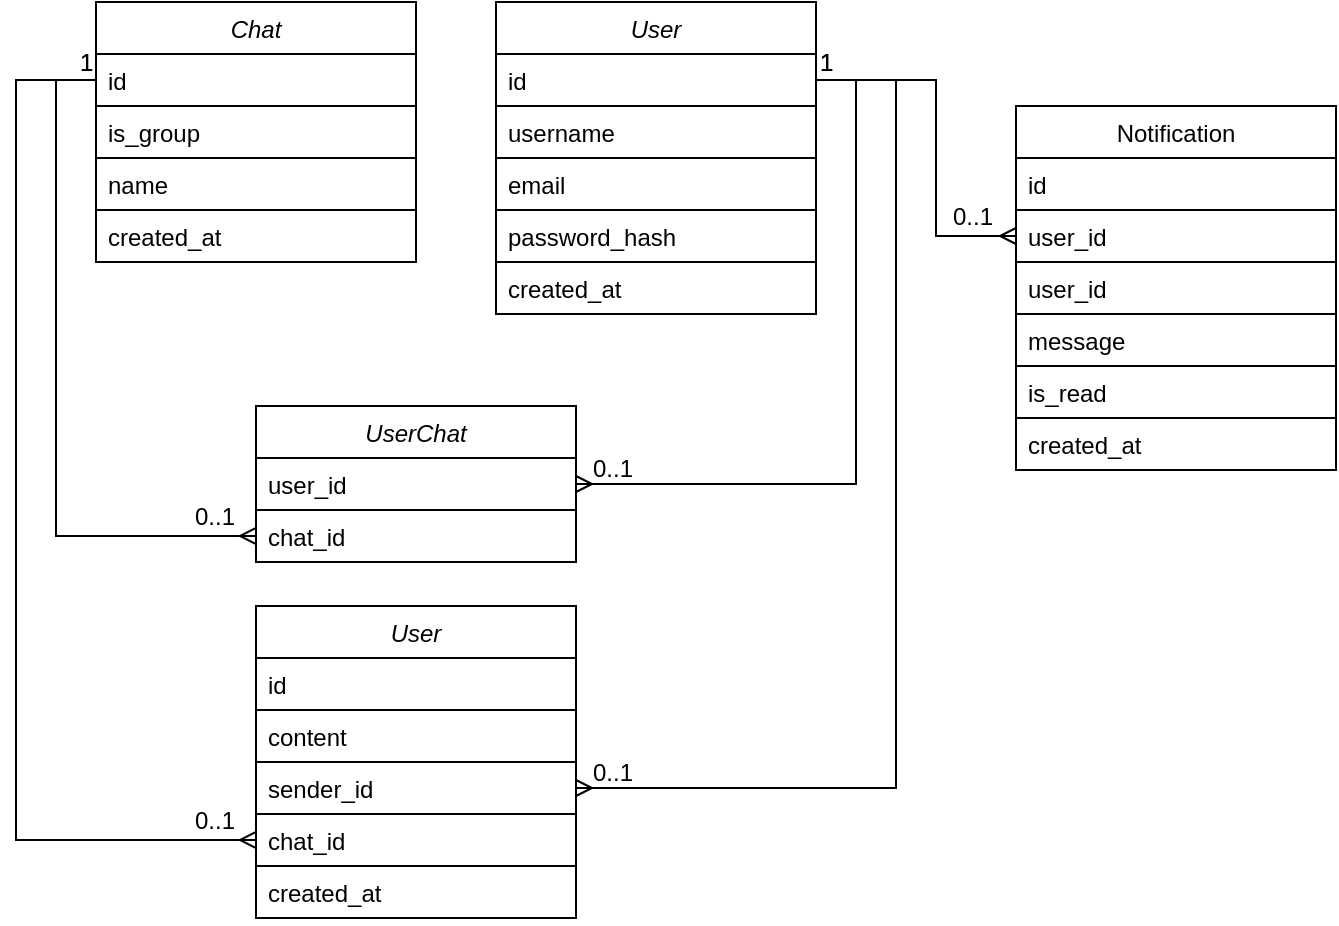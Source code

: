 <mxfile version="26.1.1">
  <diagram id="C5RBs43oDa-KdzZeNtuy" name="Page-1">
    <mxGraphModel dx="1018" dy="648" grid="1" gridSize="10" guides="1" tooltips="1" connect="1" arrows="1" fold="1" page="1" pageScale="1" pageWidth="827" pageHeight="1169" math="0" shadow="0">
      <root>
        <mxCell id="WIyWlLk6GJQsqaUBKTNV-0" />
        <mxCell id="WIyWlLk6GJQsqaUBKTNV-1" parent="WIyWlLk6GJQsqaUBKTNV-0" />
        <mxCell id="zkfFHV4jXpPFQw0GAbJ--0" value="User" style="swimlane;fontStyle=2;align=center;verticalAlign=top;childLayout=stackLayout;horizontal=1;startSize=26;horizontalStack=0;resizeParent=1;resizeLast=0;collapsible=1;marginBottom=0;rounded=0;shadow=0;strokeWidth=1;" parent="WIyWlLk6GJQsqaUBKTNV-1" vertex="1">
          <mxGeometry x="280" y="78" width="160" height="156" as="geometry">
            <mxRectangle x="220" y="100" width="160" height="26" as="alternateBounds" />
          </mxGeometry>
        </mxCell>
        <mxCell id="zkfFHV4jXpPFQw0GAbJ--1" value="id" style="text;align=left;verticalAlign=top;spacingLeft=4;spacingRight=4;overflow=hidden;rotatable=0;points=[[0,0.5],[1,0.5]];portConstraint=eastwest;strokeColor=default;" parent="zkfFHV4jXpPFQw0GAbJ--0" vertex="1">
          <mxGeometry y="26" width="160" height="26" as="geometry" />
        </mxCell>
        <mxCell id="zkfFHV4jXpPFQw0GAbJ--3" value="username" style="text;align=left;verticalAlign=top;spacingLeft=4;spacingRight=4;overflow=hidden;rotatable=0;points=[[0,0.5],[1,0.5]];portConstraint=eastwest;rounded=0;shadow=0;html=0;strokeColor=default;" parent="zkfFHV4jXpPFQw0GAbJ--0" vertex="1">
          <mxGeometry y="52" width="160" height="26" as="geometry" />
        </mxCell>
        <mxCell id="zkfFHV4jXpPFQw0GAbJ--5" value="email" style="text;align=left;verticalAlign=top;spacingLeft=4;spacingRight=4;overflow=hidden;rotatable=0;points=[[0,0.5],[1,0.5]];portConstraint=eastwest;strokeColor=default;" parent="zkfFHV4jXpPFQw0GAbJ--0" vertex="1">
          <mxGeometry y="78" width="160" height="26" as="geometry" />
        </mxCell>
        <mxCell id="Enocli443wZB75-p6y-K-0" value="password_hash" style="text;align=left;verticalAlign=top;spacingLeft=4;spacingRight=4;overflow=hidden;rotatable=0;points=[[0,0.5],[1,0.5]];portConstraint=eastwest;strokeColor=default;" vertex="1" parent="zkfFHV4jXpPFQw0GAbJ--0">
          <mxGeometry y="104" width="160" height="26" as="geometry" />
        </mxCell>
        <mxCell id="zkfFHV4jXpPFQw0GAbJ--2" value="created_at" style="text;align=left;verticalAlign=top;spacingLeft=4;spacingRight=4;overflow=hidden;rotatable=0;points=[[0,0.5],[1,0.5]];portConstraint=eastwest;rounded=0;shadow=0;html=0;strokeColor=default;" parent="zkfFHV4jXpPFQw0GAbJ--0" vertex="1">
          <mxGeometry y="130" width="160" height="26" as="geometry" />
        </mxCell>
        <mxCell id="zkfFHV4jXpPFQw0GAbJ--17" value="Notification" style="swimlane;fontStyle=0;align=center;verticalAlign=top;childLayout=stackLayout;horizontal=1;startSize=26;horizontalStack=0;resizeParent=1;resizeLast=0;collapsible=1;marginBottom=0;rounded=0;shadow=0;strokeWidth=1;" parent="WIyWlLk6GJQsqaUBKTNV-1" vertex="1">
          <mxGeometry x="540" y="130" width="160" height="182" as="geometry">
            <mxRectangle x="550" y="140" width="160" height="26" as="alternateBounds" />
          </mxGeometry>
        </mxCell>
        <mxCell id="zkfFHV4jXpPFQw0GAbJ--18" value="id" style="text;align=left;verticalAlign=top;spacingLeft=4;spacingRight=4;overflow=hidden;rotatable=0;points=[[0,0.5],[1,0.5]];portConstraint=eastwest;strokeColor=default;" parent="zkfFHV4jXpPFQw0GAbJ--17" vertex="1">
          <mxGeometry y="26" width="160" height="26" as="geometry" />
        </mxCell>
        <mxCell id="Enocli443wZB75-p6y-K-4" value="user_id" style="text;align=left;verticalAlign=top;spacingLeft=4;spacingRight=4;overflow=hidden;rotatable=0;points=[[0,0.5],[1,0.5]];portConstraint=eastwest;rounded=0;shadow=0;html=0;strokeColor=default;" vertex="1" parent="zkfFHV4jXpPFQw0GAbJ--17">
          <mxGeometry y="52" width="160" height="26" as="geometry" />
        </mxCell>
        <mxCell id="zkfFHV4jXpPFQw0GAbJ--19" value="user_id" style="text;align=left;verticalAlign=top;spacingLeft=4;spacingRight=4;overflow=hidden;rotatable=0;points=[[0,0.5],[1,0.5]];portConstraint=eastwest;rounded=0;shadow=0;html=0;strokeColor=default;" parent="zkfFHV4jXpPFQw0GAbJ--17" vertex="1">
          <mxGeometry y="78" width="160" height="26" as="geometry" />
        </mxCell>
        <mxCell id="zkfFHV4jXpPFQw0GAbJ--20" value="message" style="text;align=left;verticalAlign=top;spacingLeft=4;spacingRight=4;overflow=hidden;rotatable=0;points=[[0,0.5],[1,0.5]];portConstraint=eastwest;rounded=0;shadow=0;html=0;strokeColor=default;" parent="zkfFHV4jXpPFQw0GAbJ--17" vertex="1">
          <mxGeometry y="104" width="160" height="26" as="geometry" />
        </mxCell>
        <mxCell id="zkfFHV4jXpPFQw0GAbJ--21" value="is_read" style="text;align=left;verticalAlign=top;spacingLeft=4;spacingRight=4;overflow=hidden;rotatable=0;points=[[0,0.5],[1,0.5]];portConstraint=eastwest;rounded=0;shadow=0;html=0;strokeColor=default;" parent="zkfFHV4jXpPFQw0GAbJ--17" vertex="1">
          <mxGeometry y="130" width="160" height="26" as="geometry" />
        </mxCell>
        <mxCell id="zkfFHV4jXpPFQw0GAbJ--22" value="created_at" style="text;align=left;verticalAlign=top;spacingLeft=4;spacingRight=4;overflow=hidden;rotatable=0;points=[[0,0.5],[1,0.5]];portConstraint=eastwest;rounded=0;shadow=0;html=0;strokeColor=default;" parent="zkfFHV4jXpPFQw0GAbJ--17" vertex="1">
          <mxGeometry y="156" width="160" height="26" as="geometry" />
        </mxCell>
        <mxCell id="zkfFHV4jXpPFQw0GAbJ--26" value="" style="endArrow=ERmany;shadow=0;strokeWidth=1;rounded=0;endFill=0;edgeStyle=elbowEdgeStyle;" parent="WIyWlLk6GJQsqaUBKTNV-1" source="zkfFHV4jXpPFQw0GAbJ--1" target="Enocli443wZB75-p6y-K-4" edge="1">
          <mxGeometry x="0.5" y="41" relative="1" as="geometry">
            <mxPoint x="380" y="140" as="sourcePoint" />
            <mxPoint x="500" y="140.137" as="targetPoint" />
            <mxPoint x="-40" y="32" as="offset" />
            <Array as="points">
              <mxPoint x="500" y="160" />
            </Array>
          </mxGeometry>
        </mxCell>
        <mxCell id="zkfFHV4jXpPFQw0GAbJ--27" value="1" style="resizable=0;align=left;verticalAlign=bottom;labelBackgroundColor=none;fontSize=12;" parent="zkfFHV4jXpPFQw0GAbJ--26" connectable="0" vertex="1">
          <mxGeometry x="-1" relative="1" as="geometry">
            <mxPoint as="offset" />
          </mxGeometry>
        </mxCell>
        <mxCell id="zkfFHV4jXpPFQw0GAbJ--28" value="0..1" style="resizable=0;align=right;verticalAlign=bottom;labelBackgroundColor=none;fontSize=12;" parent="zkfFHV4jXpPFQw0GAbJ--26" connectable="0" vertex="1">
          <mxGeometry x="1" relative="1" as="geometry">
            <mxPoint x="-10" y="-1" as="offset" />
          </mxGeometry>
        </mxCell>
        <mxCell id="Enocli443wZB75-p6y-K-13" value="Chat" style="swimlane;fontStyle=2;align=center;verticalAlign=top;childLayout=stackLayout;horizontal=1;startSize=26;horizontalStack=0;resizeParent=1;resizeLast=0;collapsible=1;marginBottom=0;rounded=0;shadow=0;strokeWidth=1;" vertex="1" parent="WIyWlLk6GJQsqaUBKTNV-1">
          <mxGeometry x="80" y="78" width="160" height="130" as="geometry">
            <mxRectangle x="220" y="100" width="160" height="26" as="alternateBounds" />
          </mxGeometry>
        </mxCell>
        <mxCell id="Enocli443wZB75-p6y-K-14" value="id" style="text;align=left;verticalAlign=top;spacingLeft=4;spacingRight=4;overflow=hidden;rotatable=0;points=[[0,0.5],[1,0.5]];portConstraint=eastwest;strokeColor=default;" vertex="1" parent="Enocli443wZB75-p6y-K-13">
          <mxGeometry y="26" width="160" height="26" as="geometry" />
        </mxCell>
        <mxCell id="Enocli443wZB75-p6y-K-15" value="is_group" style="text;align=left;verticalAlign=top;spacingLeft=4;spacingRight=4;overflow=hidden;rotatable=0;points=[[0,0.5],[1,0.5]];portConstraint=eastwest;rounded=0;shadow=0;html=0;strokeColor=default;" vertex="1" parent="Enocli443wZB75-p6y-K-13">
          <mxGeometry y="52" width="160" height="26" as="geometry" />
        </mxCell>
        <mxCell id="Enocli443wZB75-p6y-K-17" value="name" style="text;align=left;verticalAlign=top;spacingLeft=4;spacingRight=4;overflow=hidden;rotatable=0;points=[[0,0.5],[1,0.5]];portConstraint=eastwest;strokeColor=default;" vertex="1" parent="Enocli443wZB75-p6y-K-13">
          <mxGeometry y="78" width="160" height="26" as="geometry" />
        </mxCell>
        <mxCell id="Enocli443wZB75-p6y-K-16" value="created_at" style="text;align=left;verticalAlign=top;spacingLeft=4;spacingRight=4;overflow=hidden;rotatable=0;points=[[0,0.5],[1,0.5]];portConstraint=eastwest;rounded=0;shadow=0;html=0;strokeColor=default;" vertex="1" parent="Enocli443wZB75-p6y-K-13">
          <mxGeometry y="104" width="160" height="26" as="geometry" />
        </mxCell>
        <mxCell id="Enocli443wZB75-p6y-K-24" value="" style="endArrow=ERmany;shadow=0;strokeWidth=1;rounded=0;endFill=0;edgeStyle=elbowEdgeStyle;startArrow=none;startFill=0;entryX=0;entryY=0.5;entryDx=0;entryDy=0;exitX=0;exitY=0.5;exitDx=0;exitDy=0;curved=0;" edge="1" parent="WIyWlLk6GJQsqaUBKTNV-1" source="Enocli443wZB75-p6y-K-14" target="Enocli443wZB75-p6y-K-21">
          <mxGeometry x="0.5" y="41" relative="1" as="geometry">
            <mxPoint x="10" y="190" as="sourcePoint" />
            <mxPoint x="110" y="330" as="targetPoint" />
            <mxPoint x="-40" y="32" as="offset" />
            <Array as="points">
              <mxPoint x="60" y="230" />
            </Array>
          </mxGeometry>
        </mxCell>
        <mxCell id="Enocli443wZB75-p6y-K-25" value="1" style="resizable=0;align=left;verticalAlign=bottom;labelBackgroundColor=none;fontSize=12;" connectable="0" vertex="1" parent="Enocli443wZB75-p6y-K-24">
          <mxGeometry x="-1" relative="1" as="geometry">
            <mxPoint x="-10" as="offset" />
          </mxGeometry>
        </mxCell>
        <mxCell id="Enocli443wZB75-p6y-K-26" value="0..1" style="resizable=0;align=right;verticalAlign=bottom;labelBackgroundColor=none;fontSize=12;" connectable="0" vertex="1" parent="Enocli443wZB75-p6y-K-24">
          <mxGeometry x="1" relative="1" as="geometry">
            <mxPoint x="-9" y="-1" as="offset" />
          </mxGeometry>
        </mxCell>
        <mxCell id="Enocli443wZB75-p6y-K-19" value="UserChat" style="swimlane;fontStyle=2;align=center;verticalAlign=top;childLayout=stackLayout;horizontal=1;startSize=26;horizontalStack=0;resizeParent=1;resizeLast=0;collapsible=1;marginBottom=0;rounded=0;shadow=0;strokeWidth=1;" vertex="1" parent="WIyWlLk6GJQsqaUBKTNV-1">
          <mxGeometry x="160" y="280" width="160" height="78" as="geometry">
            <mxRectangle x="220" y="100" width="160" height="26" as="alternateBounds" />
          </mxGeometry>
        </mxCell>
        <mxCell id="Enocli443wZB75-p6y-K-20" value="user_id" style="text;align=left;verticalAlign=top;spacingLeft=4;spacingRight=4;overflow=hidden;rotatable=0;points=[[0,0.5],[1,0.5]];portConstraint=eastwest;strokeColor=default;" vertex="1" parent="Enocli443wZB75-p6y-K-19">
          <mxGeometry y="26" width="160" height="26" as="geometry" />
        </mxCell>
        <mxCell id="Enocli443wZB75-p6y-K-21" value="chat_id" style="text;align=left;verticalAlign=top;spacingLeft=4;spacingRight=4;overflow=hidden;rotatable=0;points=[[0,0.5],[1,0.5]];portConstraint=eastwest;rounded=0;shadow=0;html=0;strokeColor=default;" vertex="1" parent="Enocli443wZB75-p6y-K-19">
          <mxGeometry y="52" width="160" height="26" as="geometry" />
        </mxCell>
        <mxCell id="Enocli443wZB75-p6y-K-27" value="" style="endArrow=ERmany;shadow=0;strokeWidth=1;rounded=0;endFill=0;edgeStyle=elbowEdgeStyle;startArrow=none;startFill=0;entryX=1;entryY=0.5;entryDx=0;entryDy=0;" edge="1" parent="WIyWlLk6GJQsqaUBKTNV-1" target="Enocli443wZB75-p6y-K-20">
          <mxGeometry x="0.5" y="41" relative="1" as="geometry">
            <mxPoint x="440" y="117" as="sourcePoint" />
            <mxPoint x="170" y="355" as="targetPoint" />
            <mxPoint x="-40" y="32" as="offset" />
            <Array as="points">
              <mxPoint x="460" y="220" />
            </Array>
          </mxGeometry>
        </mxCell>
        <mxCell id="Enocli443wZB75-p6y-K-28" value="1" style="resizable=0;align=left;verticalAlign=bottom;labelBackgroundColor=none;fontSize=12;" connectable="0" vertex="1" parent="Enocli443wZB75-p6y-K-27">
          <mxGeometry x="-1" relative="1" as="geometry">
            <mxPoint as="offset" />
          </mxGeometry>
        </mxCell>
        <mxCell id="Enocli443wZB75-p6y-K-29" value="0..1" style="resizable=0;align=right;verticalAlign=bottom;labelBackgroundColor=none;fontSize=12;" connectable="0" vertex="1" parent="Enocli443wZB75-p6y-K-27">
          <mxGeometry x="1" relative="1" as="geometry">
            <mxPoint x="30" y="1" as="offset" />
          </mxGeometry>
        </mxCell>
        <mxCell id="Enocli443wZB75-p6y-K-31" value="User" style="swimlane;fontStyle=2;align=center;verticalAlign=top;childLayout=stackLayout;horizontal=1;startSize=26;horizontalStack=0;resizeParent=1;resizeLast=0;collapsible=1;marginBottom=0;rounded=0;shadow=0;strokeWidth=1;" vertex="1" parent="WIyWlLk6GJQsqaUBKTNV-1">
          <mxGeometry x="160" y="380" width="160" height="156" as="geometry">
            <mxRectangle x="220" y="100" width="160" height="26" as="alternateBounds" />
          </mxGeometry>
        </mxCell>
        <mxCell id="Enocli443wZB75-p6y-K-32" value="id" style="text;align=left;verticalAlign=top;spacingLeft=4;spacingRight=4;overflow=hidden;rotatable=0;points=[[0,0.5],[1,0.5]];portConstraint=eastwest;strokeColor=default;" vertex="1" parent="Enocli443wZB75-p6y-K-31">
          <mxGeometry y="26" width="160" height="26" as="geometry" />
        </mxCell>
        <mxCell id="Enocli443wZB75-p6y-K-33" value="content" style="text;align=left;verticalAlign=top;spacingLeft=4;spacingRight=4;overflow=hidden;rotatable=0;points=[[0,0.5],[1,0.5]];portConstraint=eastwest;rounded=0;shadow=0;html=0;strokeColor=default;" vertex="1" parent="Enocli443wZB75-p6y-K-31">
          <mxGeometry y="52" width="160" height="26" as="geometry" />
        </mxCell>
        <mxCell id="Enocli443wZB75-p6y-K-34" value="sender_id" style="text;align=left;verticalAlign=top;spacingLeft=4;spacingRight=4;overflow=hidden;rotatable=0;points=[[0,0.5],[1,0.5]];portConstraint=eastwest;rounded=0;shadow=0;html=0;strokeColor=default;" vertex="1" parent="Enocli443wZB75-p6y-K-31">
          <mxGeometry y="78" width="160" height="26" as="geometry" />
        </mxCell>
        <mxCell id="Enocli443wZB75-p6y-K-35" value="chat_id" style="text;align=left;verticalAlign=top;spacingLeft=4;spacingRight=4;overflow=hidden;rotatable=0;points=[[0,0.5],[1,0.5]];portConstraint=eastwest;strokeColor=default;" vertex="1" parent="Enocli443wZB75-p6y-K-31">
          <mxGeometry y="104" width="160" height="26" as="geometry" />
        </mxCell>
        <mxCell id="Enocli443wZB75-p6y-K-36" value="created_at" style="text;align=left;verticalAlign=top;spacingLeft=4;spacingRight=4;overflow=hidden;rotatable=0;points=[[0,0.5],[1,0.5]];portConstraint=eastwest;strokeColor=default;" vertex="1" parent="Enocli443wZB75-p6y-K-31">
          <mxGeometry y="130" width="160" height="26" as="geometry" />
        </mxCell>
        <mxCell id="Enocli443wZB75-p6y-K-37" value="" style="endArrow=ERmany;shadow=0;strokeWidth=1;rounded=0;endFill=0;edgeStyle=elbowEdgeStyle;startArrow=none;startFill=0;entryX=0;entryY=0.5;entryDx=0;entryDy=0;exitX=0;exitY=0.5;exitDx=0;exitDy=0;" edge="1" parent="WIyWlLk6GJQsqaUBKTNV-1" source="Enocli443wZB75-p6y-K-14" target="Enocli443wZB75-p6y-K-35">
          <mxGeometry x="0.5" y="41" relative="1" as="geometry">
            <mxPoint x="90" y="109" as="sourcePoint" />
            <mxPoint x="170" y="355" as="targetPoint" />
            <mxPoint x="-40" y="32" as="offset" />
            <Array as="points">
              <mxPoint x="40" y="300" />
            </Array>
          </mxGeometry>
        </mxCell>
        <mxCell id="Enocli443wZB75-p6y-K-38" value="1" style="resizable=0;align=left;verticalAlign=bottom;labelBackgroundColor=none;fontSize=12;" connectable="0" vertex="1" parent="Enocli443wZB75-p6y-K-37">
          <mxGeometry x="-1" relative="1" as="geometry">
            <mxPoint x="-10" as="offset" />
          </mxGeometry>
        </mxCell>
        <mxCell id="Enocli443wZB75-p6y-K-39" value="0..1" style="resizable=0;align=right;verticalAlign=bottom;labelBackgroundColor=none;fontSize=12;" connectable="0" vertex="1" parent="Enocli443wZB75-p6y-K-37">
          <mxGeometry x="1" relative="1" as="geometry">
            <mxPoint x="-9" y="-1" as="offset" />
          </mxGeometry>
        </mxCell>
        <mxCell id="Enocli443wZB75-p6y-K-40" value="" style="endArrow=ERmany;shadow=0;strokeWidth=1;rounded=0;endFill=0;edgeStyle=elbowEdgeStyle;startArrow=none;startFill=0;entryX=1;entryY=0.5;entryDx=0;entryDy=0;exitX=1;exitY=0.5;exitDx=0;exitDy=0;" edge="1" parent="WIyWlLk6GJQsqaUBKTNV-1" source="zkfFHV4jXpPFQw0GAbJ--1" target="Enocli443wZB75-p6y-K-34">
          <mxGeometry x="0.5" y="41" relative="1" as="geometry">
            <mxPoint x="450" y="127" as="sourcePoint" />
            <mxPoint x="330" y="329" as="targetPoint" />
            <mxPoint x="-40" y="32" as="offset" />
            <Array as="points">
              <mxPoint x="480" y="290" />
              <mxPoint x="480" y="290" />
            </Array>
          </mxGeometry>
        </mxCell>
        <mxCell id="Enocli443wZB75-p6y-K-41" value="1" style="resizable=0;align=left;verticalAlign=bottom;labelBackgroundColor=none;fontSize=12;" connectable="0" vertex="1" parent="Enocli443wZB75-p6y-K-40">
          <mxGeometry x="-1" relative="1" as="geometry">
            <mxPoint as="offset" />
          </mxGeometry>
        </mxCell>
        <mxCell id="Enocli443wZB75-p6y-K-42" value="0..1" style="resizable=0;align=right;verticalAlign=bottom;labelBackgroundColor=none;fontSize=12;" connectable="0" vertex="1" parent="Enocli443wZB75-p6y-K-40">
          <mxGeometry x="1" relative="1" as="geometry">
            <mxPoint x="30" y="1" as="offset" />
          </mxGeometry>
        </mxCell>
      </root>
    </mxGraphModel>
  </diagram>
</mxfile>
